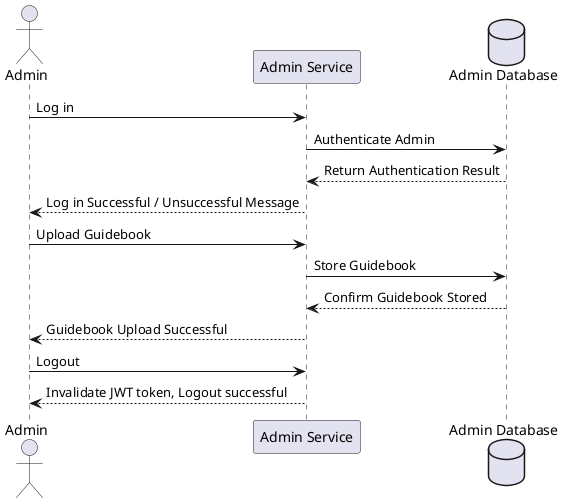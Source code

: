 @startuml
actor Admin
participant "Admin Service" as AdminService
database "Admin Database" as AdminDB

Admin -> AdminService: Log in
AdminService -> AdminDB: Authenticate Admin
AdminDB --> AdminService: Return Authentication Result
AdminService --> Admin: Log in Successful / Unsuccessful Message

Admin -> AdminService: Upload Guidebook
AdminService -> AdminDB: Store Guidebook
AdminDB --> AdminService: Confirm Guidebook Stored
AdminService --> Admin: Guidebook Upload Successful

Admin -> AdminService: Logout
AdminService --> Admin: Invalidate JWT token, Logout successful
@enduml
